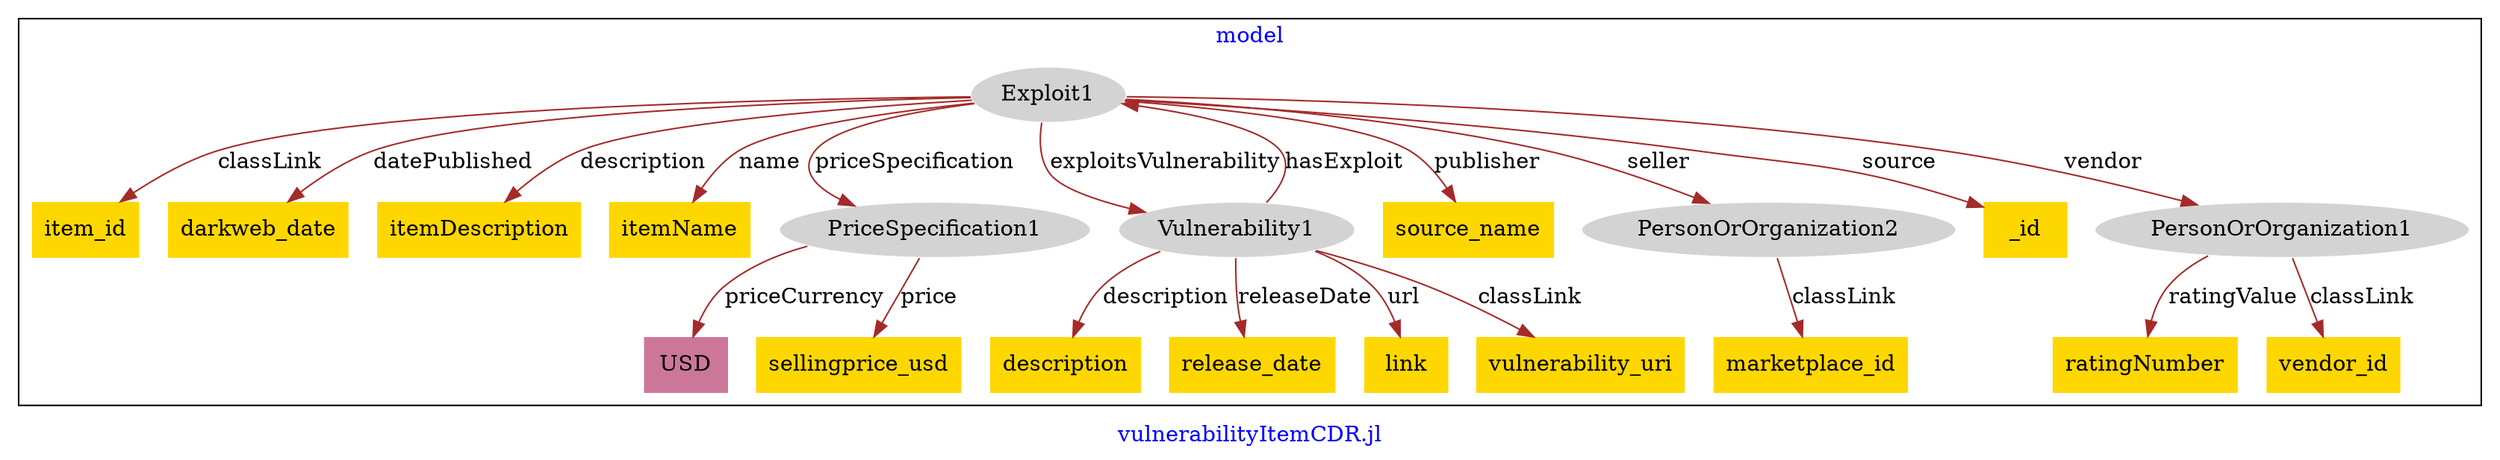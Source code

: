 digraph n0 {
fontcolor="blue"
remincross="true"
label="vulnerabilityItemCDR.jl"
subgraph cluster {
label="model"
n2[style="filled",color="white",fillcolor="lightgray",label="Exploit1"];
n3[shape="plaintext",style="filled",fillcolor="gold",label="item_id"];
n4[style="filled",color="white",fillcolor="lightgray",label="Vulnerability1"];
n5[shape="plaintext",style="filled",fillcolor="gold",label="darkweb_date"];
n6[shape="plaintext",style="filled",fillcolor="gold",label="itemDescription"];
n7[shape="plaintext",style="filled",fillcolor="gold",label="itemName"];
n8[style="filled",color="white",fillcolor="lightgray",label="PriceSpecification1"];
n9[shape="plaintext",style="filled",fillcolor="gold",label="source_name"];
n10[style="filled",color="white",fillcolor="lightgray",label="PersonOrOrganization2"];
n11[shape="plaintext",style="filled",fillcolor="gold",label="_id"];
n12[style="filled",color="white",fillcolor="lightgray",label="PersonOrOrganization1"];
n13[shape="plaintext",style="filled",fillcolor="gold",label="vendor_id"];
n14[shape="plaintext",style="filled",fillcolor="gold",label="ratingNumber"];
n15[shape="plaintext",style="filled",fillcolor="gold",label="marketplace_id"];
n16[shape="plaintext",style="filled",fillcolor="gold",label="vulnerability_uri"];
n17[shape="plaintext",style="filled",fillcolor="gold",label="description"];
n18[shape="plaintext",style="filled",fillcolor="gold",label="release_date"];
n19[shape="plaintext",style="filled",fillcolor="gold",label="link"];
n20[shape="plaintext",style="filled",fillcolor="gold",label="sellingprice_usd"];
n21[shape="plaintext",style="filled",fillcolor="#CC7799",label="USD"];
}
n2 -> n3[color="brown",fontcolor="black",label="classLink"]
n2 -> n4[color="brown",fontcolor="black",label="exploitsVulnerability"]
n2 -> n5[color="brown",fontcolor="black",label="datePublished"]
n2 -> n6[color="brown",fontcolor="black",label="description"]
n2 -> n7[color="brown",fontcolor="black",label="name"]
n2 -> n8[color="brown",fontcolor="black",label="priceSpecification"]
n2 -> n9[color="brown",fontcolor="black",label="publisher"]
n2 -> n10[color="brown",fontcolor="black",label="seller"]
n2 -> n11[color="brown",fontcolor="black",label="source"]
n2 -> n12[color="brown",fontcolor="black",label="vendor"]
n12 -> n13[color="brown",fontcolor="black",label="classLink"]
n12 -> n14[color="brown",fontcolor="black",label="ratingValue"]
n10 -> n15[color="brown",fontcolor="black",label="classLink"]
n4 -> n16[color="brown",fontcolor="black",label="classLink"]
n4 -> n17[color="brown",fontcolor="black",label="description"]
n4 -> n18[color="brown",fontcolor="black",label="releaseDate"]
n4 -> n19[color="brown",fontcolor="black",label="url"]
n8 -> n20[color="brown",fontcolor="black",label="price"]
n8 -> n21[color="brown",fontcolor="black",label="priceCurrency"]
n4 -> n2[color="brown",fontcolor="black",label="hasExploit"]
}
